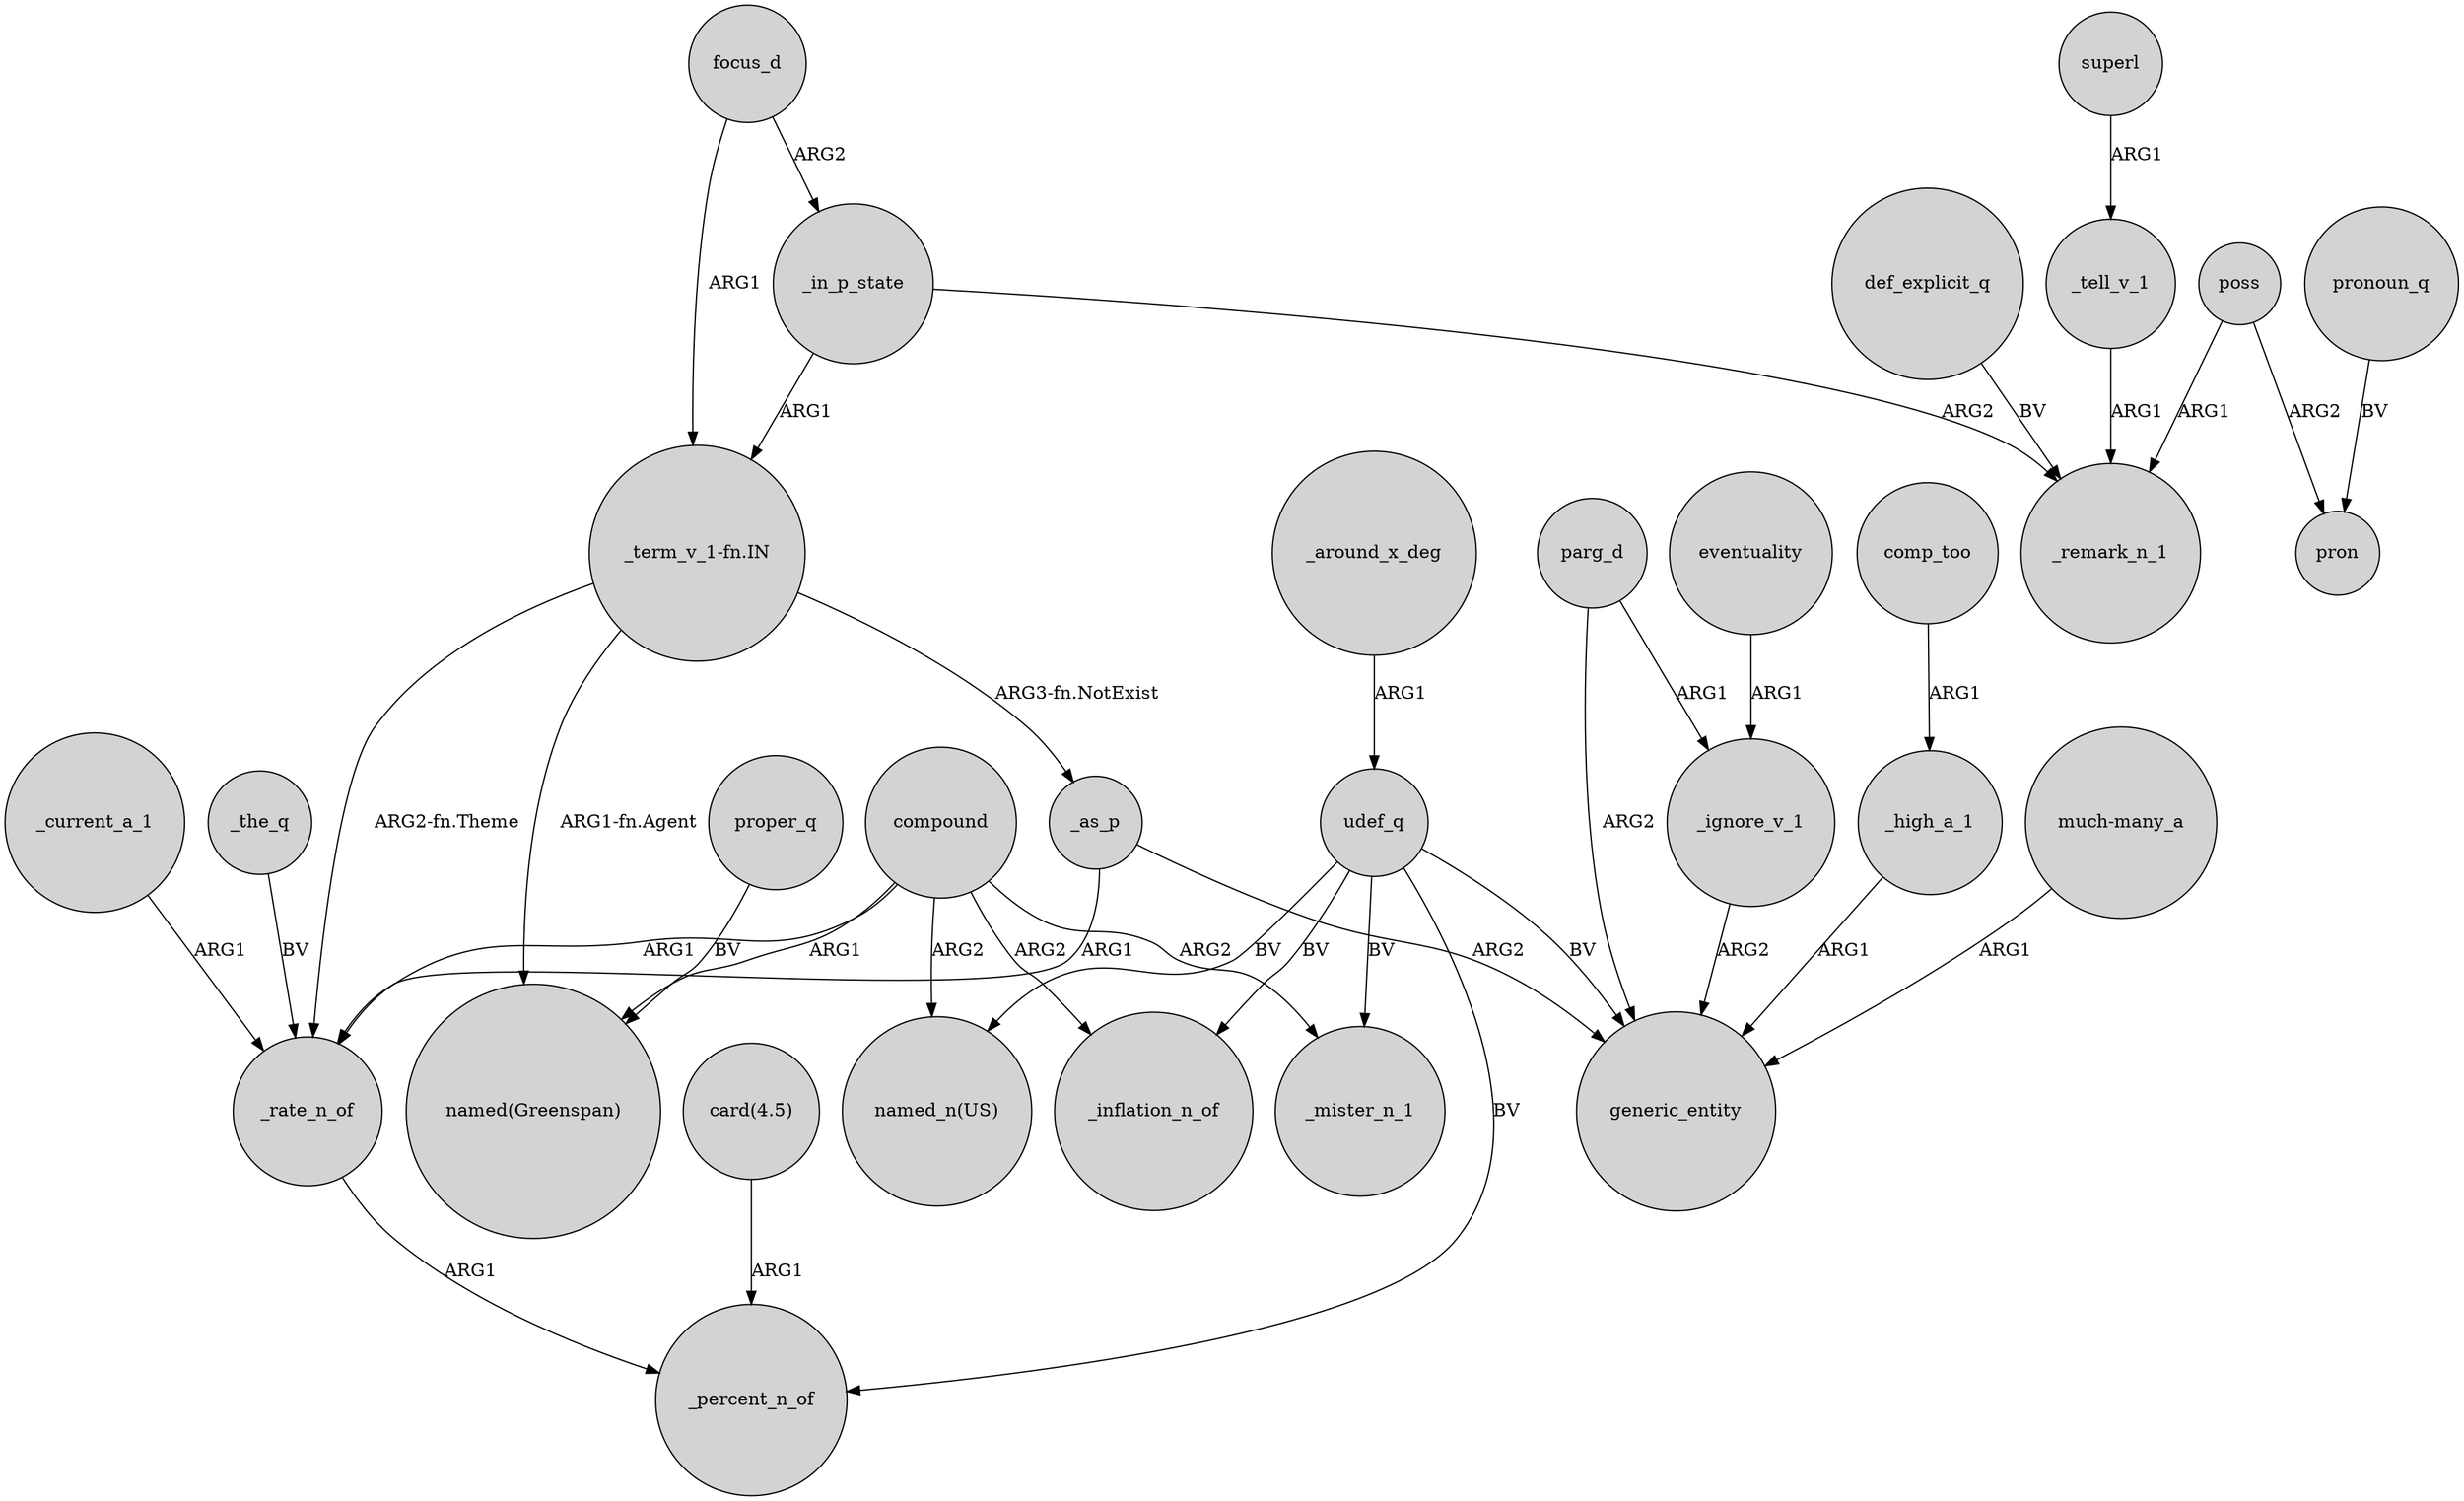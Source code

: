 digraph {
	node [shape=circle style=filled]
	_current_a_1 -> _rate_n_of [label=ARG1]
	_in_p_state -> _remark_n_1 [label=ARG2]
	udef_q -> _inflation_n_of [label=BV]
	_as_p -> _rate_n_of [label=ARG1]
	udef_q -> "named_n(US)" [label=BV]
	poss -> _remark_n_1 [label=ARG1]
	_rate_n_of -> _percent_n_of [label=ARG1]
	poss -> pron [label=ARG2]
	udef_q -> generic_entity [label=BV]
	proper_q -> "named(Greenspan)" [label=BV]
	"much-many_a" -> generic_entity [label=ARG1]
	parg_d -> generic_entity [label=ARG2]
	focus_d -> "_term_v_1-fn.IN" [label=ARG1]
	compound -> _mister_n_1 [label=ARG2]
	focus_d -> _in_p_state [label=ARG2]
	"_term_v_1-fn.IN" -> _rate_n_of [label="ARG2-fn.Theme"]
	_as_p -> generic_entity [label=ARG2]
	compound -> _rate_n_of [label=ARG1]
	udef_q -> _mister_n_1 [label=BV]
	_ignore_v_1 -> generic_entity [label=ARG2]
	_the_q -> _rate_n_of [label=BV]
	compound -> "named_n(US)" [label=ARG2]
	_around_x_deg -> udef_q [label=ARG1]
	_high_a_1 -> generic_entity [label=ARG1]
	"_term_v_1-fn.IN" -> "named(Greenspan)" [label="ARG1-fn.Agent"]
	"_term_v_1-fn.IN" -> _as_p [label="ARG3-fn.NotExist"]
	pronoun_q -> pron [label=BV]
	compound -> "named(Greenspan)" [label=ARG1]
	compound -> _inflation_n_of [label=ARG2]
	comp_too -> _high_a_1 [label=ARG1]
	"card(4.5)" -> _percent_n_of [label=ARG1]
	eventuality -> _ignore_v_1 [label=ARG1]
	_tell_v_1 -> _remark_n_1 [label=ARG1]
	superl -> _tell_v_1 [label=ARG1]
	def_explicit_q -> _remark_n_1 [label=BV]
	udef_q -> _percent_n_of [label=BV]
	parg_d -> _ignore_v_1 [label=ARG1]
	_in_p_state -> "_term_v_1-fn.IN" [label=ARG1]
}
